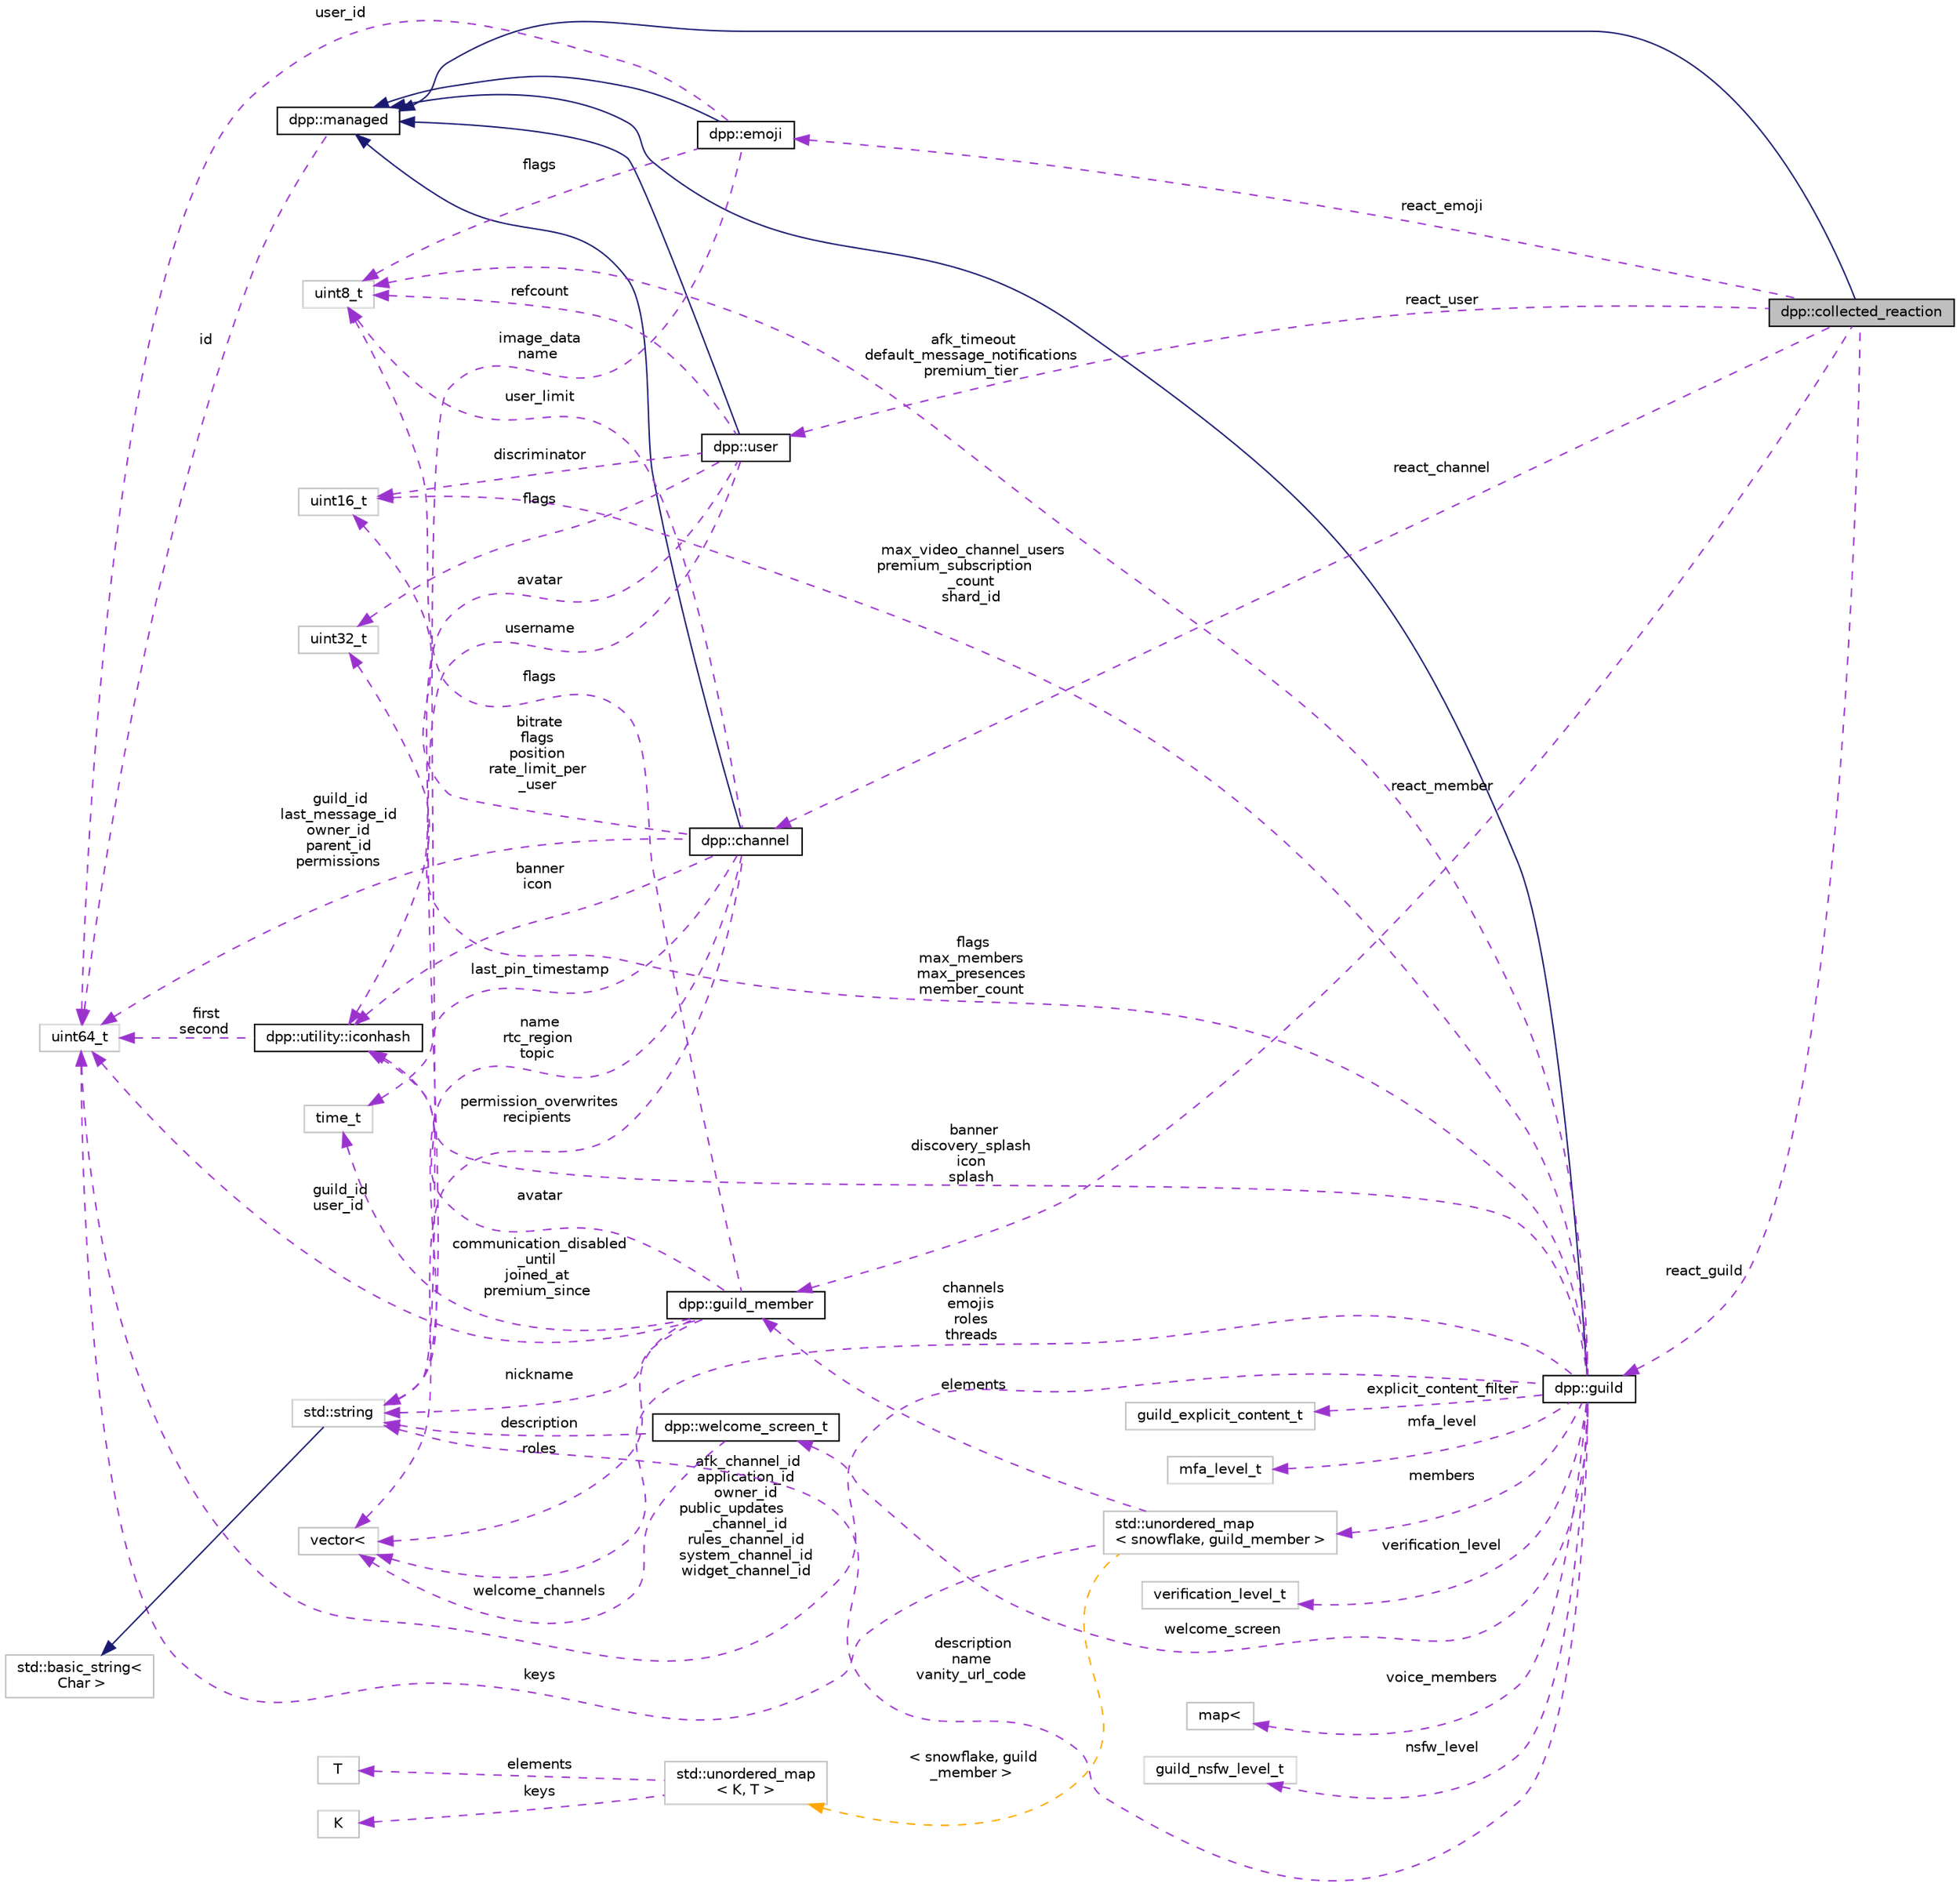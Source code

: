 digraph "dpp::collected_reaction"
{
 // INTERACTIVE_SVG=YES
 // LATEX_PDF_SIZE
  bgcolor="transparent";
  edge [fontname="Helvetica",fontsize="10",labelfontname="Helvetica",labelfontsize="10"];
  node [fontname="Helvetica",fontsize="10",shape=record];
  rankdir="LR";
  Node1 [label="dpp::collected_reaction",height=0.2,width=0.4,color="black", fillcolor="grey75", style="filled", fontcolor="black",tooltip="Represents a reaction. Can be filled for use in a collector."];
  Node2 -> Node1 [dir="back",color="midnightblue",fontsize="10",style="solid",fontname="Helvetica"];
  Node2 [label="dpp::managed",height=0.2,width=0.4,color="black",URL="$classdpp_1_1managed.html",tooltip="The managed class is the base class for various types that can be stored in a cache that are identifi..."];
  Node3 -> Node2 [dir="back",color="darkorchid3",fontsize="10",style="dashed",label=" id" ,fontname="Helvetica"];
  Node3 [label="uint64_t",height=0.2,width=0.4,color="grey75",tooltip=" "];
  Node4 -> Node1 [dir="back",color="darkorchid3",fontsize="10",style="dashed",label=" react_user" ,fontname="Helvetica"];
  Node4 [label="dpp::user",height=0.2,width=0.4,color="black",URL="$classdpp_1_1user.html",tooltip="Represents a user on discord. May or may not be a member of a dpp::guild."];
  Node2 -> Node4 [dir="back",color="midnightblue",fontsize="10",style="solid",fontname="Helvetica"];
  Node5 -> Node4 [dir="back",color="darkorchid3",fontsize="10",style="dashed",label=" username" ,fontname="Helvetica"];
  Node5 [label="std::string",height=0.2,width=0.4,color="grey75",tooltip=" "];
  Node6 -> Node5 [dir="back",color="midnightblue",fontsize="10",style="solid",fontname="Helvetica"];
  Node6 [label="std::basic_string\<\l Char \>",height=0.2,width=0.4,color="grey75",tooltip=" "];
  Node7 -> Node4 [dir="back",color="darkorchid3",fontsize="10",style="dashed",label=" discriminator" ,fontname="Helvetica"];
  Node7 [label="uint16_t",height=0.2,width=0.4,color="grey75",tooltip=" "];
  Node8 -> Node4 [dir="back",color="darkorchid3",fontsize="10",style="dashed",label=" avatar" ,fontname="Helvetica"];
  Node8 [label="dpp::utility::iconhash",height=0.2,width=0.4,color="black",URL="$structdpp_1_1utility_1_1iconhash.html",tooltip="Store a 128 bit icon hash (profile picture, server icon etc) as a 128 bit binary value made of two ui..."];
  Node3 -> Node8 [dir="back",color="darkorchid3",fontsize="10",style="dashed",label=" first\nsecond" ,fontname="Helvetica"];
  Node9 -> Node4 [dir="back",color="darkorchid3",fontsize="10",style="dashed",label=" flags" ,fontname="Helvetica"];
  Node9 [label="uint32_t",height=0.2,width=0.4,color="grey75",tooltip=" "];
  Node10 -> Node4 [dir="back",color="darkorchid3",fontsize="10",style="dashed",label=" refcount" ,fontname="Helvetica"];
  Node10 [label="uint8_t",height=0.2,width=0.4,color="grey75",tooltip=" "];
  Node11 -> Node1 [dir="back",color="darkorchid3",fontsize="10",style="dashed",label=" react_guild" ,fontname="Helvetica"];
  Node11 [label="dpp::guild",height=0.2,width=0.4,color="black",URL="$classdpp_1_1guild.html",tooltip="Represents a guild on Discord (AKA a server)"];
  Node2 -> Node11 [dir="back",color="midnightblue",fontsize="10",style="solid",fontname="Helvetica"];
  Node7 -> Node11 [dir="back",color="darkorchid3",fontsize="10",style="dashed",label=" max_video_channel_users\npremium_subscription\l_count\nshard_id" ,fontname="Helvetica"];
  Node9 -> Node11 [dir="back",color="darkorchid3",fontsize="10",style="dashed",label=" flags\nmax_members\nmax_presences\nmember_count" ,fontname="Helvetica"];
  Node5 -> Node11 [dir="back",color="darkorchid3",fontsize="10",style="dashed",label=" description\nname\nvanity_url_code" ,fontname="Helvetica"];
  Node8 -> Node11 [dir="back",color="darkorchid3",fontsize="10",style="dashed",label=" banner\ndiscovery_splash\nicon\nsplash" ,fontname="Helvetica"];
  Node3 -> Node11 [dir="back",color="darkorchid3",fontsize="10",style="dashed",label=" afk_channel_id\napplication_id\nowner_id\npublic_updates\l_channel_id\nrules_channel_id\nsystem_channel_id\nwidget_channel_id" ,fontname="Helvetica"];
  Node10 -> Node11 [dir="back",color="darkorchid3",fontsize="10",style="dashed",label=" afk_timeout\ndefault_message_notifications\npremium_tier" ,fontname="Helvetica"];
  Node12 -> Node11 [dir="back",color="darkorchid3",fontsize="10",style="dashed",label=" verification_level" ,fontname="Helvetica"];
  Node12 [label="verification_level_t",height=0.2,width=0.4,color="grey75",tooltip=" "];
  Node13 -> Node11 [dir="back",color="darkorchid3",fontsize="10",style="dashed",label=" explicit_content_filter" ,fontname="Helvetica"];
  Node13 [label="guild_explicit_content_t",height=0.2,width=0.4,color="grey75",tooltip=" "];
  Node14 -> Node11 [dir="back",color="darkorchid3",fontsize="10",style="dashed",label=" mfa_level" ,fontname="Helvetica"];
  Node14 [label="mfa_level_t",height=0.2,width=0.4,color="grey75",tooltip=" "];
  Node15 -> Node11 [dir="back",color="darkorchid3",fontsize="10",style="dashed",label=" channels\nemojis\nroles\nthreads" ,fontname="Helvetica"];
  Node15 [label="vector\<",height=0.2,width=0.4,color="grey75",tooltip=" "];
  Node16 -> Node11 [dir="back",color="darkorchid3",fontsize="10",style="dashed",label=" members" ,fontname="Helvetica"];
  Node16 [label="std::unordered_map\l\< snowflake, guild_member \>",height=0.2,width=0.4,color="grey75",tooltip=" "];
  Node3 -> Node16 [dir="back",color="darkorchid3",fontsize="10",style="dashed",label=" keys" ,fontname="Helvetica"];
  Node17 -> Node16 [dir="back",color="darkorchid3",fontsize="10",style="dashed",label=" elements" ,fontname="Helvetica"];
  Node17 [label="dpp::guild_member",height=0.2,width=0.4,color="black",URL="$classdpp_1_1guild__member.html",tooltip="Represents dpp::user membership upon a dpp::guild. This contains the user's nickname,..."];
  Node5 -> Node17 [dir="back",color="darkorchid3",fontsize="10",style="dashed",label=" nickname" ,fontname="Helvetica"];
  Node3 -> Node17 [dir="back",color="darkorchid3",fontsize="10",style="dashed",label=" guild_id\nuser_id" ,fontname="Helvetica"];
  Node15 -> Node17 [dir="back",color="darkorchid3",fontsize="10",style="dashed",label=" roles" ,fontname="Helvetica"];
  Node18 -> Node17 [dir="back",color="darkorchid3",fontsize="10",style="dashed",label=" communication_disabled\l_until\njoined_at\npremium_since" ,fontname="Helvetica"];
  Node18 [label="time_t",height=0.2,width=0.4,color="grey75",tooltip=" "];
  Node10 -> Node17 [dir="back",color="darkorchid3",fontsize="10",style="dashed",label=" flags" ,fontname="Helvetica"];
  Node8 -> Node17 [dir="back",color="darkorchid3",fontsize="10",style="dashed",label=" avatar" ,fontname="Helvetica"];
  Node19 -> Node16 [dir="back",color="orange",fontsize="10",style="dashed",label=" \< snowflake, guild\l_member \>" ,fontname="Helvetica"];
  Node19 [label="std::unordered_map\l\< K, T \>",height=0.2,width=0.4,color="grey75",tooltip=" "];
  Node20 -> Node19 [dir="back",color="darkorchid3",fontsize="10",style="dashed",label=" keys" ,fontname="Helvetica"];
  Node20 [label="K",height=0.2,width=0.4,color="grey75",tooltip=" "];
  Node21 -> Node19 [dir="back",color="darkorchid3",fontsize="10",style="dashed",label=" elements" ,fontname="Helvetica"];
  Node21 [label="T",height=0.2,width=0.4,color="grey75",tooltip=" "];
  Node22 -> Node11 [dir="back",color="darkorchid3",fontsize="10",style="dashed",label=" voice_members" ,fontname="Helvetica"];
  Node22 [label="map\<",height=0.2,width=0.4,color="grey75",tooltip=" "];
  Node23 -> Node11 [dir="back",color="darkorchid3",fontsize="10",style="dashed",label=" welcome_screen" ,fontname="Helvetica"];
  Node23 [label="dpp::welcome_screen_t",height=0.2,width=0.4,color="black",URL="$structdpp_1_1welcome__screen__t.html",tooltip="Defines a server's welcome screen."];
  Node5 -> Node23 [dir="back",color="darkorchid3",fontsize="10",style="dashed",label=" description" ,fontname="Helvetica"];
  Node15 -> Node23 [dir="back",color="darkorchid3",fontsize="10",style="dashed",label=" welcome_channels" ,fontname="Helvetica"];
  Node24 -> Node11 [dir="back",color="darkorchid3",fontsize="10",style="dashed",label=" nsfw_level" ,fontname="Helvetica"];
  Node24 [label="guild_nsfw_level_t",height=0.2,width=0.4,color="grey75",tooltip=" "];
  Node17 -> Node1 [dir="back",color="darkorchid3",fontsize="10",style="dashed",label=" react_member" ,fontname="Helvetica"];
  Node25 -> Node1 [dir="back",color="darkorchid3",fontsize="10",style="dashed",label=" react_channel" ,fontname="Helvetica"];
  Node25 [label="dpp::channel",height=0.2,width=0.4,color="black",URL="$classdpp_1_1channel.html",tooltip="A definition of a discord channel There are one of these for every channel type except threads...."];
  Node2 -> Node25 [dir="back",color="midnightblue",fontsize="10",style="solid",fontname="Helvetica"];
  Node7 -> Node25 [dir="back",color="darkorchid3",fontsize="10",style="dashed",label=" bitrate\nflags\nposition\nrate_limit_per\l_user" ,fontname="Helvetica"];
  Node3 -> Node25 [dir="back",color="darkorchid3",fontsize="10",style="dashed",label=" guild_id\nlast_message_id\nowner_id\nparent_id\npermissions" ,fontname="Helvetica"];
  Node5 -> Node25 [dir="back",color="darkorchid3",fontsize="10",style="dashed",label=" name\nrtc_region\ntopic" ,fontname="Helvetica"];
  Node10 -> Node25 [dir="back",color="darkorchid3",fontsize="10",style="dashed",label=" user_limit" ,fontname="Helvetica"];
  Node18 -> Node25 [dir="back",color="darkorchid3",fontsize="10",style="dashed",label=" last_pin_timestamp" ,fontname="Helvetica"];
  Node15 -> Node25 [dir="back",color="darkorchid3",fontsize="10",style="dashed",label=" permission_overwrites\nrecipients" ,fontname="Helvetica"];
  Node8 -> Node25 [dir="back",color="darkorchid3",fontsize="10",style="dashed",label=" banner\nicon" ,fontname="Helvetica"];
  Node26 -> Node1 [dir="back",color="darkorchid3",fontsize="10",style="dashed",label=" react_emoji" ,fontname="Helvetica"];
  Node26 [label="dpp::emoji",height=0.2,width=0.4,color="black",URL="$classdpp_1_1emoji.html",tooltip="Represents an emoji for a dpp::guild."];
  Node2 -> Node26 [dir="back",color="midnightblue",fontsize="10",style="solid",fontname="Helvetica"];
  Node5 -> Node26 [dir="back",color="darkorchid3",fontsize="10",style="dashed",label=" image_data\nname" ,fontname="Helvetica"];
  Node3 -> Node26 [dir="back",color="darkorchid3",fontsize="10",style="dashed",label=" user_id" ,fontname="Helvetica"];
  Node10 -> Node26 [dir="back",color="darkorchid3",fontsize="10",style="dashed",label=" flags" ,fontname="Helvetica"];
}
